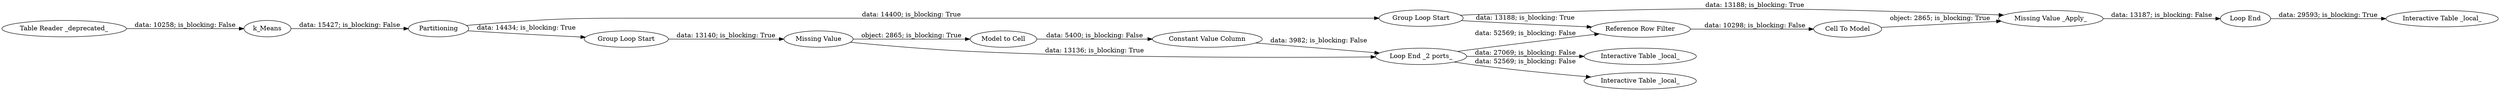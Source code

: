 digraph {
	"3731958607049245427_44" [label="Missing Value _Apply_"]
	"3731958607049245427_41" [label="Loop End"]
	"3731958607049245427_47" [label="Interactive Table _local_"]
	"3731958607049245427_42" [label="Model to Cell"]
	"3731958607049245427_3" [label="Missing Value"]
	"3731958607049245427_43" [label="Cell To Model"]
	"3731958607049245427_45" [label="Constant Value Column"]
	"3731958607049245427_32" [label="Reference Row Filter"]
	"3731958607049245427_24" [label="Loop End _2 ports_"]
	"3731958607049245427_21" [label=k_Means]
	"3731958607049245427_46" [label="Interactive Table _local_"]
	"3731958607049245427_26" [label="Group Loop Start"]
	"3731958607049245427_20" [label="Table Reader _deprecated_"]
	"3731958607049245427_19" [label=Partitioning]
	"3731958607049245427_2" [label="Group Loop Start"]
	"3731958607049245427_48" [label="Interactive Table _local_"]
	"3731958607049245427_19" -> "3731958607049245427_26" [label="data: 14400; is_blocking: True"]
	"3731958607049245427_44" -> "3731958607049245427_41" [label="data: 13187; is_blocking: False"]
	"3731958607049245427_24" -> "3731958607049245427_46" [label="data: 27069; is_blocking: False"]
	"3731958607049245427_24" -> "3731958607049245427_32" [label="data: 52569; is_blocking: False"]
	"3731958607049245427_21" -> "3731958607049245427_19" [label="data: 15427; is_blocking: False"]
	"3731958607049245427_41" -> "3731958607049245427_47" [label="data: 29593; is_blocking: True"]
	"3731958607049245427_26" -> "3731958607049245427_44" [label="data: 13188; is_blocking: True"]
	"3731958607049245427_3" -> "3731958607049245427_24" [label="data: 13136; is_blocking: True"]
	"3731958607049245427_26" -> "3731958607049245427_32" [label="data: 13188; is_blocking: True"]
	"3731958607049245427_20" -> "3731958607049245427_21" [label="data: 10258; is_blocking: False"]
	"3731958607049245427_19" -> "3731958607049245427_2" [label="data: 14434; is_blocking: True"]
	"3731958607049245427_2" -> "3731958607049245427_3" [label="data: 13140; is_blocking: True"]
	"3731958607049245427_3" -> "3731958607049245427_42" [label="object: 2865; is_blocking: True"]
	"3731958607049245427_24" -> "3731958607049245427_48" [label="data: 52569; is_blocking: False"]
	"3731958607049245427_42" -> "3731958607049245427_45" [label="data: 5400; is_blocking: False"]
	"3731958607049245427_43" -> "3731958607049245427_44" [label="object: 2865; is_blocking: True"]
	"3731958607049245427_45" -> "3731958607049245427_24" [label="data: 3982; is_blocking: False"]
	"3731958607049245427_32" -> "3731958607049245427_43" [label="data: 10298; is_blocking: False"]
	rankdir=LR
}
